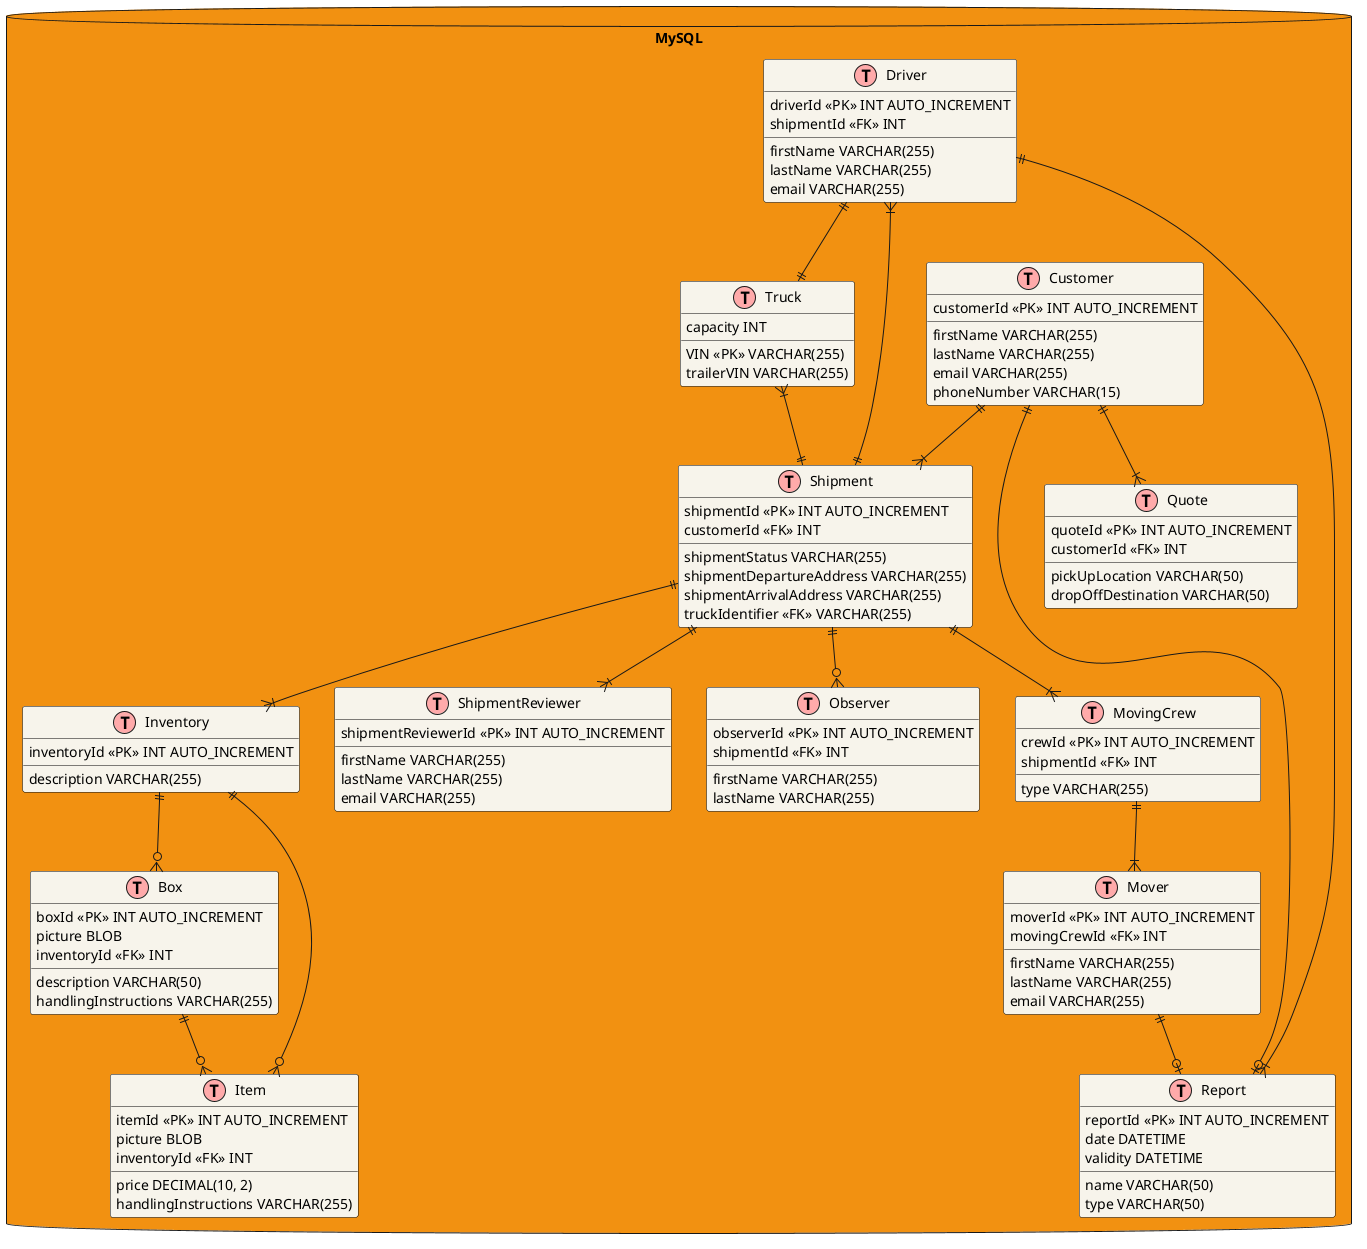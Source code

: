@startuml

!define TABLE(name) class name << (T,#FFAAAA) >>
!define PRIMARY_KEY(field) field << PK >>
!define FOREIGN_KEY(field) field << FK >>

skinparam class {
    BackgroundColor #f7f4eb
    BorderColor Black
}

skinparam classAttribute {
    BackgroundColor #f7f4eb
    BorderColor Black
}

Database "MySQL" as BoundedContextMySQL #f29111 {

        TABLE(Customer) {
            PRIMARY_KEY(customerId) INT AUTO_INCREMENT
            firstName VARCHAR(255)
            lastName VARCHAR(255)
            email VARCHAR(255)
            phoneNumber VARCHAR(15)
        }

        TABLE(Truck) {
            PRIMARY_KEY(VIN) VARCHAR(255)
            capacity INT
            trailerVIN VARCHAR(255)
        }

        TABLE(Inventory) {
            PRIMARY_KEY(inventoryId) INT AUTO_INCREMENT
            description VARCHAR(255)
        }

        TABLE(Item) {
            PRIMARY_KEY(itemId) INT AUTO_INCREMENT
            price DECIMAL(10, 2)
            picture BLOB
            handlingInstructions VARCHAR(255)
            FOREIGN_KEY(inventoryId) INT
        }

        TABLE(Box) {
            PRIMARY_KEY(boxId) INT AUTO_INCREMENT
            picture BLOB
            description VARCHAR(50)
            handlingInstructions VARCHAR(255)
            FOREIGN_KEY(inventoryId) INT
        }

        TABLE(Quote){
            PRIMARY_KEY(quoteId) INT AUTO_INCREMENT
            FOREIGN_KEY(customerId) INT
            pickUpLocation VARCHAR(50)
            dropOffDestination VARCHAR(50)
        }

        TABLE(Shipment) {
            PRIMARY_KEY(shipmentId) INT AUTO_INCREMENT
            shipmentStatus VARCHAR(255)
            shipmentDepartureAddress VARCHAR(255)
            shipmentArrivalAddress VARCHAR(255)
            FOREIGN_KEY(truckIdentifier) VARCHAR(255)
            FOREIGN_KEY(customerId) INT
        }

        TABLE(MovingCrew) {
            PRIMARY_KEY(crewId) INT AUTO_INCREMENT
            type VARCHAR(255)
            FOREIGN_KEY(shipmentId) INT
        }

        TABLE(Mover) {
            PRIMARY_KEY(moverId) INT AUTO_INCREMENT
            firstName VARCHAR(255)
            lastName VARCHAR(255)
            email VARCHAR(255)
            FOREIGN_KEY(movingCrewId) INT
        }

        TABLE(Driver) {
            PRIMARY_KEY(driverId) INT AUTO_INCREMENT
            firstName VARCHAR(255)
            lastName VARCHAR(255)
            email VARCHAR(255)
            FOREIGN_KEY(shipmentId) INT
        }

        TABLE(ShipmentReviewer) {
            PRIMARY_KEY(shipmentReviewerId) INT AUTO_INCREMENT
            firstName VARCHAR(255)
            lastName VARCHAR(255)
            email VARCHAR(255)
        }

        TABLE(Observer) {
            PRIMARY_KEY(observerId) INT AUTO_INCREMENT
            firstName VARCHAR(255)
            lastName VARCHAR(255)
            FOREIGN_KEY(shipmentId) INT
        }

        TABLE(Report) {
            PRIMARY_KEY(reportId) INT AUTO_INCREMENT
            name VARCHAR(50)
            type VARCHAR(50)
            date DATETIME
            validity DATETIME
        }
}

    Customer ||--|{ Shipment
    Truck }|--|| Shipment
    Shipment ||--|{ MovingCrew
    MovingCrew ||--|{ Mover
    Driver }|--|| Shipment
    Shipment ||--o{ Observer
    Shipment ||--|{ ShipmentReviewer
    Driver ||--|| Truck
    Inventory ||--o{ Box
    Inventory ||--o{ Item
    Box ||--o{ Item
    Customer ||--o| Report
    Driver ||--|{ Report
    Shipment ||--|{ Inventory
    Customer ||--|{ Quote
    Mover ||--o| Report

@enduml